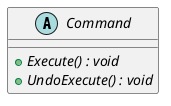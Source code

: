 @startuml
abstract class Command {
    + {abstract} Execute() : void
    + {abstract} UndoExecute() : void
}
@enduml
